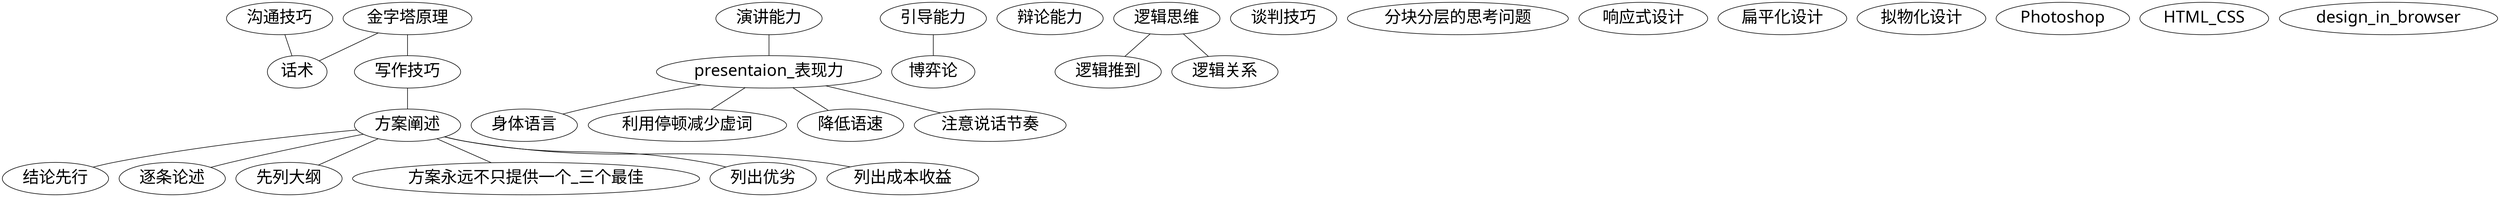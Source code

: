 graph design_and_soft_skill_knowlege_map {
  node [fontname="Verdana", fontsize= 28, size="30,30"];
  金字塔原理 -- 话术, 写作技巧;
  写作技巧 -- 方案阐述 -- 结论先行,逐条论述,先列大纲,方案永远不只提供一个_三个最佳, 列出优劣,列出成本收益;
  沟通技巧 -- 话术;
  presentaion_表现力 -- 身体语言,利用停顿减少虚词,降低语速,注意说话节奏; 
  演讲能力 -- presentaion_表现力;
  引导能力 -- 博弈论;
  辩论能力;
  逻辑思维 -- 逻辑推到,逻辑关系;
  谈判技巧;
  分块分层的思考问题;
  响应式设计;
  扁平化设计;
  拟物化设计;
  Photoshop;
  HTML_CSS;
  design_in_browser;
}	 